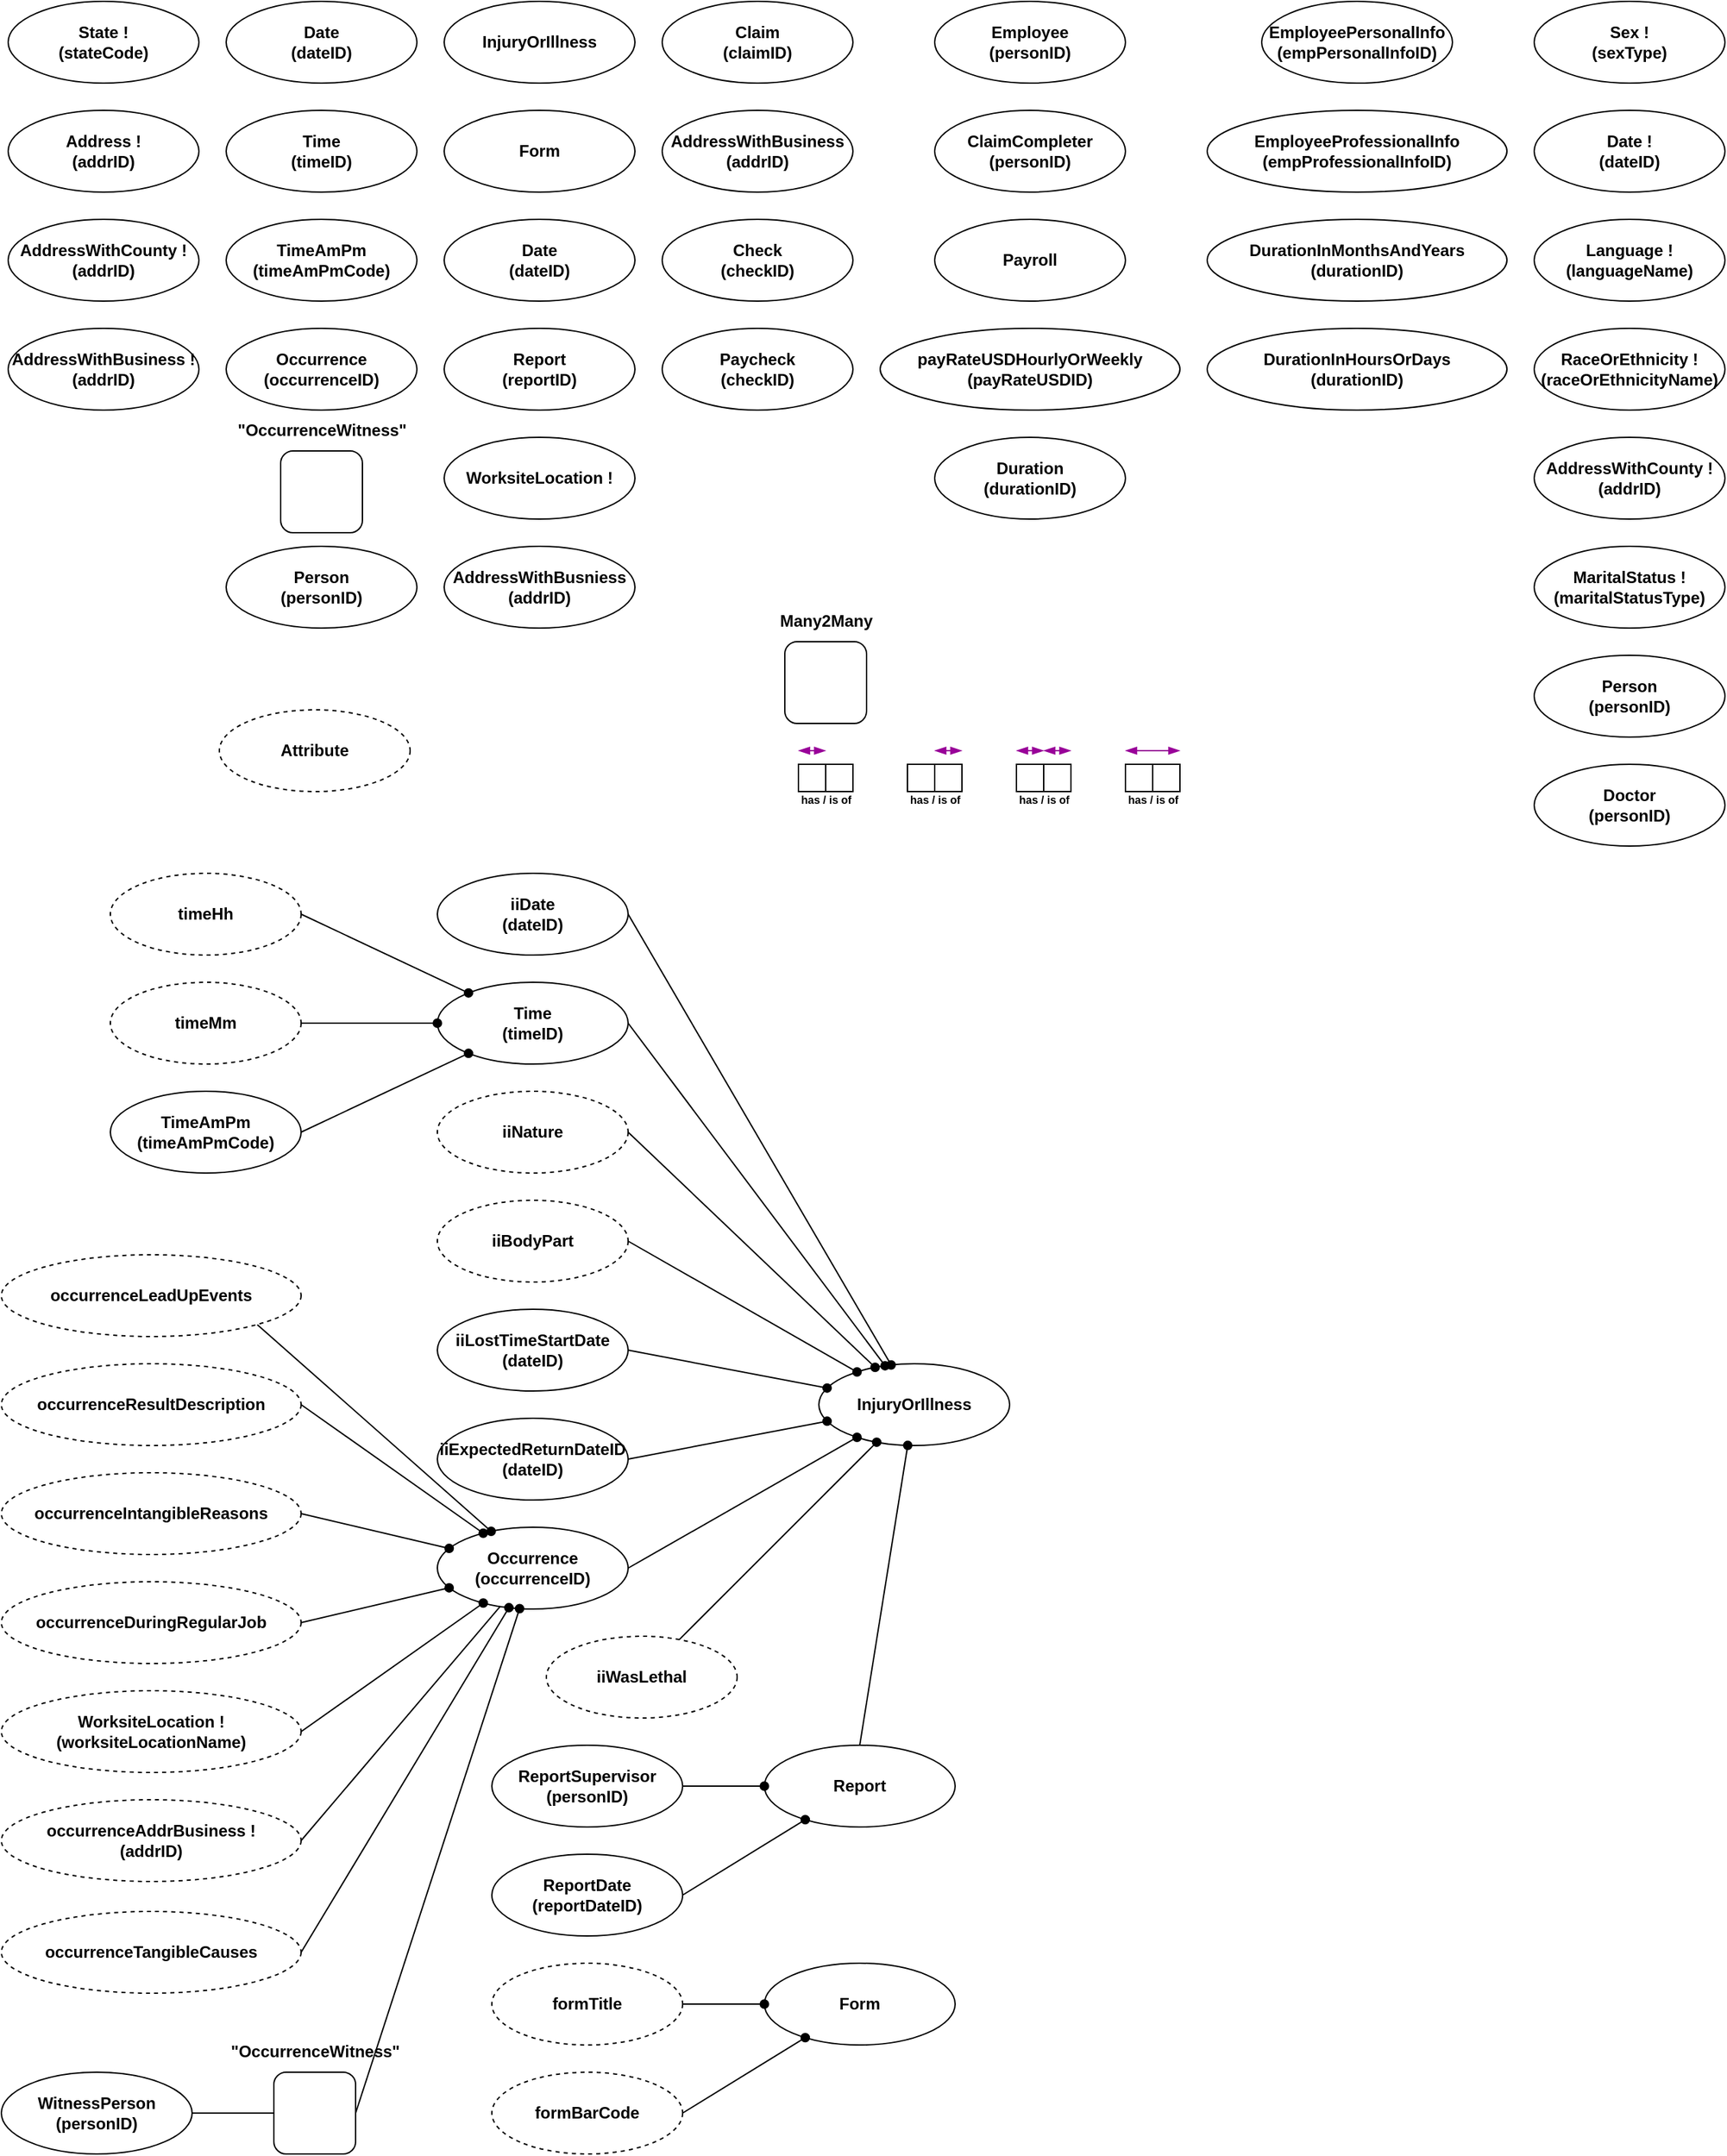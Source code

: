 <mxfile version="21.3.0" type="github">
  <diagram name="Page-1" id="UMNcfKIWc_uaRE4TbRjD">
    <mxGraphModel dx="1049" dy="2289" grid="1" gridSize="10" guides="1" tooltips="1" connect="1" arrows="1" fold="1" page="1" pageScale="1" pageWidth="850" pageHeight="1100" math="0" shadow="0">
      <root>
        <mxCell id="0" />
        <mxCell id="1" parent="0" />
        <mxCell id="EYCL_kgDiC81q_rOXNcm-2" value="&lt;div&gt;State !&lt;/div&gt;&lt;div&gt;(stateCode)&lt;br&gt;&lt;/div&gt;" style="ellipse;whiteSpace=wrap;html=1;fontStyle=1" vertex="1" parent="1">
          <mxGeometry x="15" y="-630" width="140" height="60" as="geometry" />
        </mxCell>
        <mxCell id="EYCL_kgDiC81q_rOXNcm-4" value="&lt;div&gt;Address !&lt;br&gt;&lt;/div&gt;&lt;div&gt;(addrID)&lt;br&gt;&lt;/div&gt;" style="ellipse;whiteSpace=wrap;html=1;fontStyle=1" vertex="1" parent="1">
          <mxGeometry x="15" y="-550" width="140" height="60" as="geometry" />
        </mxCell>
        <mxCell id="EYCL_kgDiC81q_rOXNcm-5" value="&lt;div&gt;AddressWithCounty !&lt;br&gt;&lt;/div&gt;&lt;div&gt;(addrID)&lt;br&gt;&lt;/div&gt;" style="ellipse;whiteSpace=wrap;html=1;fontStyle=1" vertex="1" parent="1">
          <mxGeometry x="15" y="-470" width="140" height="60" as="geometry" />
        </mxCell>
        <mxCell id="EYCL_kgDiC81q_rOXNcm-6" value="&lt;div&gt;AddressWithBusiness !&lt;br&gt;&lt;/div&gt;(addrID)" style="ellipse;whiteSpace=wrap;html=1;fontStyle=1" vertex="1" parent="1">
          <mxGeometry x="15" y="-390" width="140" height="60" as="geometry" />
        </mxCell>
        <mxCell id="EYCL_kgDiC81q_rOXNcm-7" value="Date&lt;br&gt;(dateID)" style="ellipse;whiteSpace=wrap;html=1;fontStyle=1" vertex="1" parent="1">
          <mxGeometry x="175" y="-630" width="140" height="60" as="geometry" />
        </mxCell>
        <mxCell id="EYCL_kgDiC81q_rOXNcm-8" value="&lt;div&gt;Time&lt;/div&gt;&lt;div&gt;(timeID)&lt;br&gt;&lt;/div&gt;" style="ellipse;whiteSpace=wrap;html=1;fontStyle=1" vertex="1" parent="1">
          <mxGeometry x="175" y="-550" width="140" height="60" as="geometry" />
        </mxCell>
        <mxCell id="EYCL_kgDiC81q_rOXNcm-9" value="&lt;div&gt;TimeAmPm&lt;/div&gt;&lt;div&gt;(timeAmPmCode)&lt;br&gt;&lt;/div&gt;" style="ellipse;whiteSpace=wrap;html=1;fontStyle=1" vertex="1" parent="1">
          <mxGeometry x="175" y="-470" width="140" height="60" as="geometry" />
        </mxCell>
        <mxCell id="EYCL_kgDiC81q_rOXNcm-10" value="&lt;div&gt;Occurrence&lt;/div&gt;&lt;div&gt;(occurrenceID)&lt;br&gt;&lt;/div&gt;" style="ellipse;whiteSpace=wrap;html=1;fontStyle=1" vertex="1" parent="1">
          <mxGeometry x="175" y="-390" width="140" height="60" as="geometry" />
        </mxCell>
        <mxCell id="EYCL_kgDiC81q_rOXNcm-11" value="&lt;div&gt;Person&lt;/div&gt;&lt;div&gt;(personID)&lt;br&gt;&lt;/div&gt;" style="ellipse;whiteSpace=wrap;html=1;fontStyle=1" vertex="1" parent="1">
          <mxGeometry x="175" y="-230" width="140" height="60" as="geometry" />
        </mxCell>
        <mxCell id="EYCL_kgDiC81q_rOXNcm-132" value="" style="rounded=1;whiteSpace=wrap;html=1;" vertex="1" parent="1">
          <mxGeometry x="585" y="-160" width="60" height="60" as="geometry" />
        </mxCell>
        <mxCell id="EYCL_kgDiC81q_rOXNcm-127" value="" style="shape=table;startSize=0;container=1;collapsible=0;childLayout=tableLayout;" vertex="1" parent="1">
          <mxGeometry x="835" y="-70" width="40" height="20" as="geometry" />
        </mxCell>
        <mxCell id="EYCL_kgDiC81q_rOXNcm-128" value="" style="shape=tableRow;horizontal=0;startSize=0;swimlaneHead=0;swimlaneBody=0;strokeColor=inherit;top=0;left=0;bottom=0;right=0;collapsible=0;dropTarget=0;fillColor=none;points=[[0,0.5],[1,0.5]];portConstraint=eastwest;" vertex="1" parent="EYCL_kgDiC81q_rOXNcm-127">
          <mxGeometry width="40" height="20" as="geometry" />
        </mxCell>
        <mxCell id="EYCL_kgDiC81q_rOXNcm-129" value="" style="shape=partialRectangle;html=1;whiteSpace=wrap;connectable=0;strokeColor=inherit;overflow=hidden;fillColor=none;top=0;left=0;bottom=0;right=0;pointerEvents=1;" vertex="1" parent="EYCL_kgDiC81q_rOXNcm-128">
          <mxGeometry width="20" height="20" as="geometry">
            <mxRectangle width="20" height="20" as="alternateBounds" />
          </mxGeometry>
        </mxCell>
        <mxCell id="EYCL_kgDiC81q_rOXNcm-130" value="" style="shape=partialRectangle;html=1;whiteSpace=wrap;connectable=0;strokeColor=inherit;overflow=hidden;fillColor=none;top=0;left=0;bottom=0;right=0;pointerEvents=1;" vertex="1" parent="EYCL_kgDiC81q_rOXNcm-128">
          <mxGeometry x="20" width="20" height="20" as="geometry">
            <mxRectangle width="20" height="20" as="alternateBounds" />
          </mxGeometry>
        </mxCell>
        <mxCell id="EYCL_kgDiC81q_rOXNcm-133" value="" style="shape=table;startSize=0;container=1;collapsible=0;childLayout=tableLayout;" vertex="1" parent="1">
          <mxGeometry x="595" y="-70" width="40" height="20" as="geometry" />
        </mxCell>
        <mxCell id="EYCL_kgDiC81q_rOXNcm-134" value="" style="shape=tableRow;horizontal=0;startSize=0;swimlaneHead=0;swimlaneBody=0;strokeColor=inherit;top=0;left=0;bottom=0;right=0;collapsible=0;dropTarget=0;fillColor=none;points=[[0,0.5],[1,0.5]];portConstraint=eastwest;" vertex="1" parent="EYCL_kgDiC81q_rOXNcm-133">
          <mxGeometry width="40" height="20" as="geometry" />
        </mxCell>
        <mxCell id="EYCL_kgDiC81q_rOXNcm-135" value="" style="shape=partialRectangle;html=1;whiteSpace=wrap;connectable=0;strokeColor=inherit;overflow=hidden;fillColor=none;top=0;left=0;bottom=0;right=0;pointerEvents=1;" vertex="1" parent="EYCL_kgDiC81q_rOXNcm-134">
          <mxGeometry width="20" height="20" as="geometry">
            <mxRectangle width="20" height="20" as="alternateBounds" />
          </mxGeometry>
        </mxCell>
        <mxCell id="EYCL_kgDiC81q_rOXNcm-136" value="" style="shape=partialRectangle;html=1;whiteSpace=wrap;connectable=0;strokeColor=inherit;overflow=hidden;fillColor=none;top=0;left=0;bottom=0;right=0;pointerEvents=1;" vertex="1" parent="EYCL_kgDiC81q_rOXNcm-134">
          <mxGeometry x="20" width="20" height="20" as="geometry">
            <mxRectangle width="20" height="20" as="alternateBounds" />
          </mxGeometry>
        </mxCell>
        <mxCell id="EYCL_kgDiC81q_rOXNcm-137" value="&lt;font style=&quot;font-size: 8px;&quot;&gt;has / is of&lt;/font&gt;" style="text;html=1;align=center;verticalAlign=middle;resizable=0;points=[];autosize=1;strokeColor=none;fillColor=none;fontStyle=1" vertex="1" parent="1">
          <mxGeometry x="825" y="-60" width="60" height="30" as="geometry" />
        </mxCell>
        <mxCell id="EYCL_kgDiC81q_rOXNcm-138" value="&lt;font style=&quot;font-size: 8px;&quot;&gt;has / is of&lt;/font&gt;" style="text;html=1;align=center;verticalAlign=middle;resizable=0;points=[];autosize=1;strokeColor=none;fillColor=none;fontStyle=1" vertex="1" parent="1">
          <mxGeometry x="585" y="-60" width="60" height="30" as="geometry" />
        </mxCell>
        <mxCell id="EYCL_kgDiC81q_rOXNcm-139" value="Many2Many" style="text;html=1;align=center;verticalAlign=middle;resizable=0;points=[];autosize=1;strokeColor=none;fillColor=none;fontStyle=1" vertex="1" parent="1">
          <mxGeometry x="570" y="-190" width="90" height="30" as="geometry" />
        </mxCell>
        <mxCell id="EYCL_kgDiC81q_rOXNcm-154" value="" style="endArrow=blockThin;startArrow=blockThin;html=1;rounded=0;jumpSize=6;strokeColor=#990099;startFill=1;endFill=1;" edge="1" parent="1">
          <mxGeometry width="50" height="50" relative="1" as="geometry">
            <mxPoint x="835" y="-80" as="sourcePoint" />
            <mxPoint x="875" y="-80" as="targetPoint" />
          </mxGeometry>
        </mxCell>
        <mxCell id="EYCL_kgDiC81q_rOXNcm-155" value="" style="endArrow=blockThin;startArrow=blockThin;html=1;rounded=0;jumpSize=6;strokeColor=#990099;startFill=1;endFill=1;" edge="1" parent="1">
          <mxGeometry width="50" height="50" relative="1" as="geometry">
            <mxPoint x="595" y="-80" as="sourcePoint" />
            <mxPoint x="615" y="-80" as="targetPoint" />
          </mxGeometry>
        </mxCell>
        <mxCell id="EYCL_kgDiC81q_rOXNcm-156" value="" style="shape=table;startSize=0;container=1;collapsible=0;childLayout=tableLayout;" vertex="1" parent="1">
          <mxGeometry x="675" y="-70" width="40" height="20" as="geometry" />
        </mxCell>
        <mxCell id="EYCL_kgDiC81q_rOXNcm-157" value="" style="shape=tableRow;horizontal=0;startSize=0;swimlaneHead=0;swimlaneBody=0;strokeColor=inherit;top=0;left=0;bottom=0;right=0;collapsible=0;dropTarget=0;fillColor=none;points=[[0,0.5],[1,0.5]];portConstraint=eastwest;" vertex="1" parent="EYCL_kgDiC81q_rOXNcm-156">
          <mxGeometry width="40" height="20" as="geometry" />
        </mxCell>
        <mxCell id="EYCL_kgDiC81q_rOXNcm-158" value="" style="shape=partialRectangle;html=1;whiteSpace=wrap;connectable=0;strokeColor=inherit;overflow=hidden;fillColor=none;top=0;left=0;bottom=0;right=0;pointerEvents=1;" vertex="1" parent="EYCL_kgDiC81q_rOXNcm-157">
          <mxGeometry width="20" height="20" as="geometry">
            <mxRectangle width="20" height="20" as="alternateBounds" />
          </mxGeometry>
        </mxCell>
        <mxCell id="EYCL_kgDiC81q_rOXNcm-159" value="" style="shape=partialRectangle;html=1;whiteSpace=wrap;connectable=0;strokeColor=inherit;overflow=hidden;fillColor=none;top=0;left=0;bottom=0;right=0;pointerEvents=1;" vertex="1" parent="EYCL_kgDiC81q_rOXNcm-157">
          <mxGeometry x="20" width="20" height="20" as="geometry">
            <mxRectangle width="20" height="20" as="alternateBounds" />
          </mxGeometry>
        </mxCell>
        <mxCell id="EYCL_kgDiC81q_rOXNcm-160" value="&lt;font style=&quot;font-size: 8px;&quot;&gt;has / is of&lt;/font&gt;" style="text;html=1;align=center;verticalAlign=middle;resizable=0;points=[];autosize=1;strokeColor=none;fillColor=none;fontStyle=1" vertex="1" parent="1">
          <mxGeometry x="665" y="-60" width="60" height="30" as="geometry" />
        </mxCell>
        <mxCell id="EYCL_kgDiC81q_rOXNcm-161" value="" style="endArrow=blockThin;startArrow=blockThin;html=1;rounded=0;jumpSize=6;strokeColor=#990099;startFill=1;endFill=1;" edge="1" parent="1">
          <mxGeometry width="50" height="50" relative="1" as="geometry">
            <mxPoint x="695" y="-80" as="sourcePoint" />
            <mxPoint x="715" y="-80" as="targetPoint" />
          </mxGeometry>
        </mxCell>
        <mxCell id="EYCL_kgDiC81q_rOXNcm-162" value="" style="shape=table;startSize=0;container=1;collapsible=0;childLayout=tableLayout;" vertex="1" parent="1">
          <mxGeometry x="755" y="-70" width="40" height="20" as="geometry" />
        </mxCell>
        <mxCell id="EYCL_kgDiC81q_rOXNcm-163" value="" style="shape=tableRow;horizontal=0;startSize=0;swimlaneHead=0;swimlaneBody=0;strokeColor=inherit;top=0;left=0;bottom=0;right=0;collapsible=0;dropTarget=0;fillColor=none;points=[[0,0.5],[1,0.5]];portConstraint=eastwest;" vertex="1" parent="EYCL_kgDiC81q_rOXNcm-162">
          <mxGeometry width="40" height="20" as="geometry" />
        </mxCell>
        <mxCell id="EYCL_kgDiC81q_rOXNcm-164" value="" style="shape=partialRectangle;html=1;whiteSpace=wrap;connectable=0;strokeColor=inherit;overflow=hidden;fillColor=none;top=0;left=0;bottom=0;right=0;pointerEvents=1;" vertex="1" parent="EYCL_kgDiC81q_rOXNcm-163">
          <mxGeometry width="20" height="20" as="geometry">
            <mxRectangle width="20" height="20" as="alternateBounds" />
          </mxGeometry>
        </mxCell>
        <mxCell id="EYCL_kgDiC81q_rOXNcm-165" value="" style="shape=partialRectangle;html=1;whiteSpace=wrap;connectable=0;strokeColor=inherit;overflow=hidden;fillColor=none;top=0;left=0;bottom=0;right=0;pointerEvents=1;" vertex="1" parent="EYCL_kgDiC81q_rOXNcm-163">
          <mxGeometry x="20" width="20" height="20" as="geometry">
            <mxRectangle width="20" height="20" as="alternateBounds" />
          </mxGeometry>
        </mxCell>
        <mxCell id="EYCL_kgDiC81q_rOXNcm-166" value="&lt;font style=&quot;font-size: 8px;&quot;&gt;has / is of&lt;/font&gt;" style="text;html=1;align=center;verticalAlign=middle;resizable=0;points=[];autosize=1;strokeColor=none;fillColor=none;fontStyle=1" vertex="1" parent="1">
          <mxGeometry x="745" y="-60" width="60" height="30" as="geometry" />
        </mxCell>
        <mxCell id="EYCL_kgDiC81q_rOXNcm-167" value="" style="endArrow=blockThin;startArrow=blockThin;html=1;rounded=0;jumpSize=6;strokeColor=#990099;startFill=1;endFill=1;" edge="1" parent="1">
          <mxGeometry width="50" height="50" relative="1" as="geometry">
            <mxPoint x="775" y="-80" as="sourcePoint" />
            <mxPoint x="795" y="-80" as="targetPoint" />
          </mxGeometry>
        </mxCell>
        <mxCell id="EYCL_kgDiC81q_rOXNcm-168" value="" style="endArrow=blockThin;startArrow=blockThin;html=1;rounded=0;jumpSize=6;strokeColor=#990099;startFill=1;endFill=1;" edge="1" parent="1">
          <mxGeometry width="50" height="50" relative="1" as="geometry">
            <mxPoint x="755" y="-80" as="sourcePoint" />
            <mxPoint x="775" y="-80" as="targetPoint" />
          </mxGeometry>
        </mxCell>
        <mxCell id="EYCL_kgDiC81q_rOXNcm-169" value="" style="rounded=1;whiteSpace=wrap;html=1;" vertex="1" parent="1">
          <mxGeometry x="215" y="-300" width="60" height="60" as="geometry" />
        </mxCell>
        <mxCell id="EYCL_kgDiC81q_rOXNcm-170" value="&quot;OccurrenceWitness&quot;" style="text;html=1;align=center;verticalAlign=middle;resizable=0;points=[];autosize=1;strokeColor=none;fillColor=none;fontStyle=1" vertex="1" parent="1">
          <mxGeometry x="170" y="-330" width="150" height="30" as="geometry" />
        </mxCell>
        <mxCell id="EYCL_kgDiC81q_rOXNcm-171" value="&lt;div&gt;InjuryOrIllness&lt;/div&gt;" style="ellipse;whiteSpace=wrap;html=1;fontStyle=1" vertex="1" parent="1">
          <mxGeometry x="335" y="-630" width="140" height="60" as="geometry" />
        </mxCell>
        <mxCell id="EYCL_kgDiC81q_rOXNcm-172" value="&lt;div&gt;Form&lt;/div&gt;" style="ellipse;whiteSpace=wrap;html=1;fontStyle=1" vertex="1" parent="1">
          <mxGeometry x="335" y="-550" width="140" height="60" as="geometry" />
        </mxCell>
        <mxCell id="EYCL_kgDiC81q_rOXNcm-173" value="&lt;div&gt;Date&lt;/div&gt;&lt;div&gt;(dateID)&lt;br&gt;&lt;/div&gt;" style="ellipse;whiteSpace=wrap;html=1;fontStyle=1" vertex="1" parent="1">
          <mxGeometry x="335" y="-470" width="140" height="60" as="geometry" />
        </mxCell>
        <mxCell id="EYCL_kgDiC81q_rOXNcm-174" value="&lt;div&gt;Report&lt;/div&gt;&lt;div&gt;(reportID)&lt;br&gt;&lt;/div&gt;" style="ellipse;whiteSpace=wrap;html=1;fontStyle=1" vertex="1" parent="1">
          <mxGeometry x="335" y="-390" width="140" height="60" as="geometry" />
        </mxCell>
        <mxCell id="EYCL_kgDiC81q_rOXNcm-175" value="&lt;div&gt;WorksiteLocation !&lt;/div&gt;" style="ellipse;whiteSpace=wrap;html=1;fontStyle=1" vertex="1" parent="1">
          <mxGeometry x="335" y="-310" width="140" height="60" as="geometry" />
        </mxCell>
        <mxCell id="EYCL_kgDiC81q_rOXNcm-176" value="&lt;div&gt;AddressWithBusniess&lt;/div&gt;&lt;div&gt;(addrID)&lt;br&gt;&lt;/div&gt;" style="ellipse;whiteSpace=wrap;html=1;fontStyle=1" vertex="1" parent="1">
          <mxGeometry x="335" y="-230" width="140" height="60" as="geometry" />
        </mxCell>
        <mxCell id="EYCL_kgDiC81q_rOXNcm-177" value="&lt;div&gt;Claim&lt;/div&gt;&lt;div&gt;(claimID)&lt;br&gt;&lt;/div&gt;" style="ellipse;whiteSpace=wrap;html=1;fontStyle=1" vertex="1" parent="1">
          <mxGeometry x="495" y="-630" width="140" height="60" as="geometry" />
        </mxCell>
        <mxCell id="EYCL_kgDiC81q_rOXNcm-178" value="&lt;div&gt;AddressWithBusiness&lt;/div&gt;&lt;div&gt;(addrID)&lt;br&gt;&lt;/div&gt;" style="ellipse;whiteSpace=wrap;html=1;fontStyle=1" vertex="1" parent="1">
          <mxGeometry x="495" y="-550" width="140" height="60" as="geometry" />
        </mxCell>
        <mxCell id="EYCL_kgDiC81q_rOXNcm-179" value="&lt;div&gt;Check&lt;/div&gt;&lt;div&gt;(checkID)&lt;br&gt;&lt;/div&gt;" style="ellipse;whiteSpace=wrap;html=1;fontStyle=1" vertex="1" parent="1">
          <mxGeometry x="495" y="-470" width="140" height="60" as="geometry" />
        </mxCell>
        <mxCell id="EYCL_kgDiC81q_rOXNcm-180" value="&lt;div&gt;Paycheck&lt;/div&gt;&lt;div&gt;(checkID)&lt;br&gt;&lt;/div&gt;" style="ellipse;whiteSpace=wrap;html=1;fontStyle=1" vertex="1" parent="1">
          <mxGeometry x="495" y="-390" width="140" height="60" as="geometry" />
        </mxCell>
        <mxCell id="EYCL_kgDiC81q_rOXNcm-181" value="&lt;div&gt;Employee&lt;/div&gt;&lt;div&gt;(personID)&lt;br&gt;&lt;/div&gt;" style="ellipse;whiteSpace=wrap;html=1;fontStyle=1" vertex="1" parent="1">
          <mxGeometry x="695" y="-630" width="140" height="60" as="geometry" />
        </mxCell>
        <mxCell id="EYCL_kgDiC81q_rOXNcm-182" value="&lt;div&gt;ClaimCompleter&lt;/div&gt;&lt;div&gt;(personID)&lt;br&gt;&lt;/div&gt;" style="ellipse;whiteSpace=wrap;html=1;fontStyle=1" vertex="1" parent="1">
          <mxGeometry x="695" y="-550" width="140" height="60" as="geometry" />
        </mxCell>
        <mxCell id="EYCL_kgDiC81q_rOXNcm-183" value="&lt;div&gt;Payroll&lt;/div&gt;" style="ellipse;whiteSpace=wrap;html=1;fontStyle=1" vertex="1" parent="1">
          <mxGeometry x="695" y="-470" width="140" height="60" as="geometry" />
        </mxCell>
        <mxCell id="EYCL_kgDiC81q_rOXNcm-185" value="&lt;div&gt;payRateUSDHourlyOrWeekly&lt;/div&gt;&lt;div&gt;(payRateUSDID)&lt;br&gt;&lt;/div&gt;" style="ellipse;whiteSpace=wrap;html=1;fontStyle=1" vertex="1" parent="1">
          <mxGeometry x="655" y="-390" width="220" height="60" as="geometry" />
        </mxCell>
        <mxCell id="EYCL_kgDiC81q_rOXNcm-186" value="&lt;div&gt;Duration&lt;/div&gt;&lt;div&gt;(durationID)&lt;br&gt;&lt;/div&gt;" style="ellipse;whiteSpace=wrap;html=1;fontStyle=1" vertex="1" parent="1">
          <mxGeometry x="695" y="-310" width="140" height="60" as="geometry" />
        </mxCell>
        <mxCell id="EYCL_kgDiC81q_rOXNcm-187" value="&lt;div&gt;EmployeePersonalInfo&lt;/div&gt;&lt;div&gt;(empPersonalInfoID)&lt;br&gt;&lt;/div&gt;" style="ellipse;whiteSpace=wrap;html=1;fontStyle=1" vertex="1" parent="1">
          <mxGeometry x="935" y="-630" width="140" height="60" as="geometry" />
        </mxCell>
        <mxCell id="EYCL_kgDiC81q_rOXNcm-188" value="&lt;div&gt;EmployeeProfessionalInfo&lt;/div&gt;(empProfessionalInfoID)" style="ellipse;whiteSpace=wrap;html=1;fontStyle=1" vertex="1" parent="1">
          <mxGeometry x="895" y="-550" width="220" height="60" as="geometry" />
        </mxCell>
        <mxCell id="EYCL_kgDiC81q_rOXNcm-189" value="&lt;div&gt;DurationInMonthsAndYears&lt;/div&gt;&lt;div&gt;(durationID)&lt;br&gt;&lt;/div&gt;" style="ellipse;whiteSpace=wrap;html=1;fontStyle=1" vertex="1" parent="1">
          <mxGeometry x="895" y="-470" width="220" height="60" as="geometry" />
        </mxCell>
        <mxCell id="EYCL_kgDiC81q_rOXNcm-190" value="&lt;div&gt;DurationInHoursOrDays&lt;/div&gt;&lt;div&gt;(durationID)&lt;br&gt;&lt;/div&gt;" style="ellipse;whiteSpace=wrap;html=1;fontStyle=1" vertex="1" parent="1">
          <mxGeometry x="895" y="-390" width="220" height="60" as="geometry" />
        </mxCell>
        <mxCell id="EYCL_kgDiC81q_rOXNcm-191" value="&lt;div&gt;Sex !&lt;br&gt;&lt;/div&gt;&lt;div&gt;(sexType)&lt;br&gt;&lt;/div&gt;" style="ellipse;whiteSpace=wrap;html=1;fontStyle=1" vertex="1" parent="1">
          <mxGeometry x="1135" y="-630" width="140" height="60" as="geometry" />
        </mxCell>
        <mxCell id="EYCL_kgDiC81q_rOXNcm-192" value="&lt;div&gt;Date !&lt;/div&gt;&lt;div&gt;(dateID)&lt;br&gt;&lt;/div&gt;" style="ellipse;whiteSpace=wrap;html=1;fontStyle=1" vertex="1" parent="1">
          <mxGeometry x="1135" y="-550" width="140" height="60" as="geometry" />
        </mxCell>
        <mxCell id="EYCL_kgDiC81q_rOXNcm-193" value="&lt;div&gt;Language !&lt;/div&gt;&lt;div&gt;(languageName)&lt;br&gt;&lt;/div&gt;" style="ellipse;whiteSpace=wrap;html=1;fontStyle=1" vertex="1" parent="1">
          <mxGeometry x="1135" y="-470" width="140" height="60" as="geometry" />
        </mxCell>
        <mxCell id="EYCL_kgDiC81q_rOXNcm-194" value="&lt;div&gt;RaceOrEthnicity !&lt;/div&gt;&lt;div&gt;(raceOrEthnicityName)&lt;br&gt;&lt;/div&gt;" style="ellipse;whiteSpace=wrap;html=1;fontStyle=1" vertex="1" parent="1">
          <mxGeometry x="1135" y="-390" width="140" height="60" as="geometry" />
        </mxCell>
        <mxCell id="EYCL_kgDiC81q_rOXNcm-195" value="&lt;div&gt;AddressWithCounty !&lt;/div&gt;&lt;div&gt;(addrID)&lt;br&gt;&lt;/div&gt;" style="ellipse;whiteSpace=wrap;html=1;fontStyle=1" vertex="1" parent="1">
          <mxGeometry x="1135" y="-310" width="140" height="60" as="geometry" />
        </mxCell>
        <mxCell id="EYCL_kgDiC81q_rOXNcm-196" value="&lt;div&gt;MaritalStatus !&lt;/div&gt;&lt;div&gt;(maritalStatusType)&lt;br&gt;&lt;/div&gt;" style="ellipse;whiteSpace=wrap;html=1;fontStyle=1" vertex="1" parent="1">
          <mxGeometry x="1135" y="-230" width="140" height="60" as="geometry" />
        </mxCell>
        <mxCell id="EYCL_kgDiC81q_rOXNcm-197" value="&lt;div&gt;Person&lt;br&gt;&lt;/div&gt;&lt;div&gt;(personID)&lt;br&gt;&lt;/div&gt;" style="ellipse;whiteSpace=wrap;html=1;fontStyle=1" vertex="1" parent="1">
          <mxGeometry x="1135" y="-150" width="140" height="60" as="geometry" />
        </mxCell>
        <mxCell id="EYCL_kgDiC81q_rOXNcm-198" value="&lt;div&gt;Doctor&lt;br&gt;&lt;/div&gt;&lt;div&gt;(personID)&lt;br&gt;&lt;/div&gt;" style="ellipse;whiteSpace=wrap;html=1;fontStyle=1" vertex="1" parent="1">
          <mxGeometry x="1135" y="-70" width="140" height="60" as="geometry" />
        </mxCell>
        <mxCell id="EYCL_kgDiC81q_rOXNcm-199" value="Attribute" style="ellipse;whiteSpace=wrap;html=1;align=center;dashed=1;fontStyle=1" vertex="1" parent="1">
          <mxGeometry x="170" y="-110" width="140" height="60" as="geometry" />
        </mxCell>
        <mxCell id="EYCL_kgDiC81q_rOXNcm-202" value="&lt;div&gt;InjuryOrIllness&lt;/div&gt;" style="ellipse;whiteSpace=wrap;html=1;fontStyle=1" vertex="1" parent="1">
          <mxGeometry x="610" y="370" width="140" height="60" as="geometry" />
        </mxCell>
        <mxCell id="EYCL_kgDiC81q_rOXNcm-257" style="edgeStyle=none;rounded=0;orthogonalLoop=1;jettySize=auto;html=1;exitX=1;exitY=0.5;exitDx=0;exitDy=0;endArrow=oval;endFill=1;" edge="1" parent="1" source="EYCL_kgDiC81q_rOXNcm-208" target="EYCL_kgDiC81q_rOXNcm-202">
          <mxGeometry relative="1" as="geometry" />
        </mxCell>
        <mxCell id="EYCL_kgDiC81q_rOXNcm-208" value="iiDate&lt;br&gt;(dateID)" style="ellipse;whiteSpace=wrap;html=1;fontStyle=1" vertex="1" parent="1">
          <mxGeometry x="330" y="10" width="140" height="60" as="geometry" />
        </mxCell>
        <mxCell id="EYCL_kgDiC81q_rOXNcm-258" style="edgeStyle=none;rounded=0;orthogonalLoop=1;jettySize=auto;html=1;exitX=1;exitY=0.5;exitDx=0;exitDy=0;endArrow=oval;endFill=1;" edge="1" parent="1" source="EYCL_kgDiC81q_rOXNcm-209" target="EYCL_kgDiC81q_rOXNcm-202">
          <mxGeometry relative="1" as="geometry" />
        </mxCell>
        <mxCell id="EYCL_kgDiC81q_rOXNcm-209" value="Time&lt;div&gt;(timeID)&lt;br&gt;&lt;/div&gt;" style="ellipse;whiteSpace=wrap;html=1;fontStyle=1" vertex="1" parent="1">
          <mxGeometry x="330" y="90" width="140" height="60" as="geometry" />
        </mxCell>
        <mxCell id="EYCL_kgDiC81q_rOXNcm-247" style="edgeStyle=none;rounded=0;orthogonalLoop=1;jettySize=auto;html=1;exitX=1;exitY=0.5;exitDx=0;exitDy=0;endArrow=oval;endFill=1;strokeColor=default;" edge="1" parent="1" source="EYCL_kgDiC81q_rOXNcm-210" target="EYCL_kgDiC81q_rOXNcm-209">
          <mxGeometry relative="1" as="geometry" />
        </mxCell>
        <mxCell id="EYCL_kgDiC81q_rOXNcm-210" value="&lt;div&gt;TimeAmPm&lt;/div&gt;&lt;div&gt;(timeAmPmCode)&lt;br&gt;&lt;/div&gt;" style="ellipse;whiteSpace=wrap;html=1;fontStyle=1" vertex="1" parent="1">
          <mxGeometry x="90" y="170" width="140" height="60" as="geometry" />
        </mxCell>
        <mxCell id="EYCL_kgDiC81q_rOXNcm-260" style="edgeStyle=none;rounded=0;orthogonalLoop=1;jettySize=auto;html=1;exitX=1;exitY=0.5;exitDx=0;exitDy=0;endArrow=oval;endFill=1;" edge="1" parent="1" source="EYCL_kgDiC81q_rOXNcm-211" target="EYCL_kgDiC81q_rOXNcm-202">
          <mxGeometry relative="1" as="geometry" />
        </mxCell>
        <mxCell id="EYCL_kgDiC81q_rOXNcm-211" value="&lt;div&gt;Occurrence&lt;/div&gt;&lt;div&gt;(occurrenceID)&lt;br&gt;&lt;/div&gt;" style="ellipse;whiteSpace=wrap;html=1;fontStyle=1" vertex="1" parent="1">
          <mxGeometry x="330" y="490" width="140" height="60" as="geometry" />
        </mxCell>
        <mxCell id="EYCL_kgDiC81q_rOXNcm-256" style="edgeStyle=none;rounded=0;orthogonalLoop=1;jettySize=auto;html=1;endArrow=none;endFill=0;strokeColor=default;entryX=0;entryY=0.5;entryDx=0;entryDy=0;" edge="1" parent="1" source="EYCL_kgDiC81q_rOXNcm-212" target="EYCL_kgDiC81q_rOXNcm-213">
          <mxGeometry relative="1" as="geometry">
            <mxPoint x="250" y="870" as="sourcePoint" />
          </mxGeometry>
        </mxCell>
        <mxCell id="EYCL_kgDiC81q_rOXNcm-212" value="&lt;div&gt;WitnessPerson&lt;/div&gt;&lt;div&gt;(personID)&lt;br&gt;&lt;/div&gt;" style="ellipse;whiteSpace=wrap;html=1;fontStyle=1" vertex="1" parent="1">
          <mxGeometry x="10" y="890" width="140" height="60" as="geometry" />
        </mxCell>
        <mxCell id="EYCL_kgDiC81q_rOXNcm-213" value="" style="rounded=1;whiteSpace=wrap;html=1;" vertex="1" parent="1">
          <mxGeometry x="210" y="890" width="60" height="60" as="geometry" />
        </mxCell>
        <mxCell id="EYCL_kgDiC81q_rOXNcm-255" style="edgeStyle=none;rounded=0;orthogonalLoop=1;jettySize=auto;html=1;endArrow=oval;endFill=1;strokeColor=default;exitX=1;exitY=0.5;exitDx=0;exitDy=0;" edge="1" parent="1" source="EYCL_kgDiC81q_rOXNcm-213" target="EYCL_kgDiC81q_rOXNcm-211">
          <mxGeometry relative="1" as="geometry" />
        </mxCell>
        <mxCell id="EYCL_kgDiC81q_rOXNcm-214" value="&quot;OccurrenceWitness&quot;" style="text;html=1;align=center;verticalAlign=middle;resizable=0;points=[];autosize=1;strokeColor=none;fillColor=none;fontStyle=1" vertex="1" parent="1">
          <mxGeometry x="165" y="860" width="150" height="30" as="geometry" />
        </mxCell>
        <mxCell id="EYCL_kgDiC81q_rOXNcm-245" style="edgeStyle=none;rounded=0;orthogonalLoop=1;jettySize=auto;html=1;exitX=1;exitY=0.5;exitDx=0;exitDy=0;endArrow=oval;endFill=1;strokeColor=default;" edge="1" parent="1" source="EYCL_kgDiC81q_rOXNcm-218" target="EYCL_kgDiC81q_rOXNcm-209">
          <mxGeometry relative="1" as="geometry" />
        </mxCell>
        <mxCell id="EYCL_kgDiC81q_rOXNcm-218" value="&lt;div&gt;timeHh&lt;/div&gt;" style="ellipse;whiteSpace=wrap;html=1;align=center;dashed=1;fontStyle=1" vertex="1" parent="1">
          <mxGeometry x="90" y="10" width="140" height="60" as="geometry" />
        </mxCell>
        <mxCell id="EYCL_kgDiC81q_rOXNcm-246" style="edgeStyle=none;rounded=0;orthogonalLoop=1;jettySize=auto;html=1;exitX=1;exitY=0.5;exitDx=0;exitDy=0;endArrow=oval;endFill=1;strokeColor=default;" edge="1" parent="1" source="EYCL_kgDiC81q_rOXNcm-219" target="EYCL_kgDiC81q_rOXNcm-209">
          <mxGeometry relative="1" as="geometry" />
        </mxCell>
        <mxCell id="EYCL_kgDiC81q_rOXNcm-219" value="timeMm" style="ellipse;whiteSpace=wrap;html=1;align=center;dashed=1;fontStyle=1" vertex="1" parent="1">
          <mxGeometry x="90" y="90" width="140" height="60" as="geometry" />
        </mxCell>
        <mxCell id="EYCL_kgDiC81q_rOXNcm-273" value="" style="edgeStyle=none;rounded=0;orthogonalLoop=1;jettySize=auto;html=1;exitX=1;exitY=1;exitDx=0;exitDy=0;endArrow=oval;endFill=1;" edge="1" parent="1" source="EYCL_kgDiC81q_rOXNcm-227" target="EYCL_kgDiC81q_rOXNcm-211">
          <mxGeometry relative="1" as="geometry" />
        </mxCell>
        <mxCell id="EYCL_kgDiC81q_rOXNcm-227" value="occurrenceLeadUpEvents" style="ellipse;whiteSpace=wrap;html=1;align=center;dashed=1;fontStyle=1" vertex="1" parent="1">
          <mxGeometry x="10" y="290" width="220" height="60" as="geometry" />
        </mxCell>
        <mxCell id="EYCL_kgDiC81q_rOXNcm-249" style="edgeStyle=none;rounded=0;orthogonalLoop=1;jettySize=auto;html=1;exitX=1;exitY=0.5;exitDx=0;exitDy=0;endArrow=oval;endFill=1;strokeColor=default;" edge="1" parent="1" source="EYCL_kgDiC81q_rOXNcm-228" target="EYCL_kgDiC81q_rOXNcm-211">
          <mxGeometry relative="1" as="geometry" />
        </mxCell>
        <mxCell id="EYCL_kgDiC81q_rOXNcm-228" value="occurrenceResultDescription" style="ellipse;whiteSpace=wrap;html=1;align=center;dashed=1;fontStyle=1" vertex="1" parent="1">
          <mxGeometry x="10" y="370" width="220" height="60" as="geometry" />
        </mxCell>
        <mxCell id="EYCL_kgDiC81q_rOXNcm-250" style="edgeStyle=none;rounded=0;orthogonalLoop=1;jettySize=auto;html=1;exitX=1;exitY=0.5;exitDx=0;exitDy=0;endArrow=oval;endFill=1;strokeColor=default;" edge="1" parent="1" source="EYCL_kgDiC81q_rOXNcm-230" target="EYCL_kgDiC81q_rOXNcm-211">
          <mxGeometry relative="1" as="geometry" />
        </mxCell>
        <mxCell id="EYCL_kgDiC81q_rOXNcm-230" value="occurrenceIntangibleReasons" style="ellipse;whiteSpace=wrap;html=1;align=center;dashed=1;fontStyle=1" vertex="1" parent="1">
          <mxGeometry x="10" y="450" width="220" height="60" as="geometry" />
        </mxCell>
        <mxCell id="EYCL_kgDiC81q_rOXNcm-251" style="edgeStyle=none;rounded=0;orthogonalLoop=1;jettySize=auto;html=1;exitX=1;exitY=0.5;exitDx=0;exitDy=0;endArrow=oval;endFill=1;strokeColor=default;" edge="1" parent="1" source="EYCL_kgDiC81q_rOXNcm-231" target="EYCL_kgDiC81q_rOXNcm-211">
          <mxGeometry relative="1" as="geometry" />
        </mxCell>
        <mxCell id="EYCL_kgDiC81q_rOXNcm-231" value="occurrenceDuringRegularJob" style="ellipse;whiteSpace=wrap;html=1;align=center;dashed=1;fontStyle=1" vertex="1" parent="1">
          <mxGeometry x="10" y="530" width="220" height="60" as="geometry" />
        </mxCell>
        <mxCell id="EYCL_kgDiC81q_rOXNcm-252" style="edgeStyle=none;rounded=0;orthogonalLoop=1;jettySize=auto;html=1;exitX=1;exitY=0.5;exitDx=0;exitDy=0;endArrow=oval;endFill=1;strokeColor=default;" edge="1" parent="1" source="EYCL_kgDiC81q_rOXNcm-232" target="EYCL_kgDiC81q_rOXNcm-211">
          <mxGeometry relative="1" as="geometry" />
        </mxCell>
        <mxCell id="EYCL_kgDiC81q_rOXNcm-232" value="&lt;div&gt;WorksiteLocation !&lt;br&gt;&lt;/div&gt;&lt;div&gt;(worksiteLocationName)&lt;br&gt;&lt;/div&gt;" style="ellipse;whiteSpace=wrap;html=1;align=center;dashed=1;fontStyle=1" vertex="1" parent="1">
          <mxGeometry x="10" y="610" width="220" height="60" as="geometry" />
        </mxCell>
        <mxCell id="EYCL_kgDiC81q_rOXNcm-253" style="edgeStyle=none;rounded=0;orthogonalLoop=1;jettySize=auto;html=1;exitX=1;exitY=0.5;exitDx=0;exitDy=0;endArrow=none;endFill=0;strokeColor=default;" edge="1" parent="1" source="EYCL_kgDiC81q_rOXNcm-233" target="EYCL_kgDiC81q_rOXNcm-211">
          <mxGeometry relative="1" as="geometry" />
        </mxCell>
        <mxCell id="EYCL_kgDiC81q_rOXNcm-233" value="&lt;div&gt;occurrenceAddrBusiness !&lt;br&gt;&lt;/div&gt;&lt;div&gt;(addrID)&lt;br&gt;&lt;/div&gt;" style="ellipse;whiteSpace=wrap;html=1;align=center;dashed=1;fontStyle=1" vertex="1" parent="1">
          <mxGeometry x="10" y="690" width="220" height="60" as="geometry" />
        </mxCell>
        <mxCell id="EYCL_kgDiC81q_rOXNcm-272" style="edgeStyle=none;rounded=0;orthogonalLoop=1;jettySize=auto;html=1;exitX=1;exitY=0.5;exitDx=0;exitDy=0;endArrow=oval;endFill=1;" edge="1" parent="1" source="EYCL_kgDiC81q_rOXNcm-261" target="EYCL_kgDiC81q_rOXNcm-202">
          <mxGeometry relative="1" as="geometry" />
        </mxCell>
        <mxCell id="EYCL_kgDiC81q_rOXNcm-261" value="iiNature" style="ellipse;whiteSpace=wrap;html=1;fontStyle=1;dashed=1;" vertex="1" parent="1">
          <mxGeometry x="330" y="170" width="140" height="60" as="geometry" />
        </mxCell>
        <mxCell id="EYCL_kgDiC81q_rOXNcm-271" style="edgeStyle=none;rounded=0;orthogonalLoop=1;jettySize=auto;html=1;exitX=1;exitY=0.5;exitDx=0;exitDy=0;endArrow=oval;endFill=1;" edge="1" parent="1" source="EYCL_kgDiC81q_rOXNcm-262" target="EYCL_kgDiC81q_rOXNcm-202">
          <mxGeometry relative="1" as="geometry" />
        </mxCell>
        <mxCell id="EYCL_kgDiC81q_rOXNcm-262" value="iiBodyPart" style="ellipse;whiteSpace=wrap;html=1;fontStyle=1;dashed=1;" vertex="1" parent="1">
          <mxGeometry x="330" y="250" width="140" height="60" as="geometry" />
        </mxCell>
        <mxCell id="EYCL_kgDiC81q_rOXNcm-270" style="edgeStyle=none;rounded=0;orthogonalLoop=1;jettySize=auto;html=1;exitX=1;exitY=0.5;exitDx=0;exitDy=0;endArrow=oval;endFill=1;" edge="1" parent="1" source="EYCL_kgDiC81q_rOXNcm-263" target="EYCL_kgDiC81q_rOXNcm-202">
          <mxGeometry relative="1" as="geometry" />
        </mxCell>
        <mxCell id="EYCL_kgDiC81q_rOXNcm-263" value="iiLostTimeStartDate&lt;br&gt;(dateID)" style="ellipse;whiteSpace=wrap;html=1;fontStyle=1" vertex="1" parent="1">
          <mxGeometry x="330" y="330" width="140" height="60" as="geometry" />
        </mxCell>
        <mxCell id="EYCL_kgDiC81q_rOXNcm-269" style="edgeStyle=none;rounded=0;orthogonalLoop=1;jettySize=auto;html=1;exitX=1;exitY=0.5;exitDx=0;exitDy=0;endArrow=oval;endFill=1;" edge="1" parent="1" source="EYCL_kgDiC81q_rOXNcm-264" target="EYCL_kgDiC81q_rOXNcm-202">
          <mxGeometry relative="1" as="geometry" />
        </mxCell>
        <mxCell id="EYCL_kgDiC81q_rOXNcm-264" value="&lt;div&gt;iiExpectedReturnDateID&lt;/div&gt;&lt;div&gt;(dateID)&lt;br&gt;&lt;/div&gt;" style="ellipse;whiteSpace=wrap;html=1;fontStyle=1" vertex="1" parent="1">
          <mxGeometry x="330" y="410" width="140" height="60" as="geometry" />
        </mxCell>
        <mxCell id="EYCL_kgDiC81q_rOXNcm-267" style="edgeStyle=none;rounded=0;orthogonalLoop=1;jettySize=auto;html=1;endArrow=oval;endFill=1;" edge="1" parent="1" source="EYCL_kgDiC81q_rOXNcm-265" target="EYCL_kgDiC81q_rOXNcm-202">
          <mxGeometry relative="1" as="geometry" />
        </mxCell>
        <mxCell id="EYCL_kgDiC81q_rOXNcm-265" value="iiWasLethal" style="ellipse;whiteSpace=wrap;html=1;fontStyle=1;dashed=1;" vertex="1" parent="1">
          <mxGeometry x="410" y="570" width="140" height="60" as="geometry" />
        </mxCell>
        <mxCell id="EYCL_kgDiC81q_rOXNcm-268" style="edgeStyle=none;rounded=0;orthogonalLoop=1;jettySize=auto;html=1;endArrow=oval;endFill=1;exitX=0.5;exitY=0;exitDx=0;exitDy=0;" edge="1" parent="1" source="EYCL_kgDiC81q_rOXNcm-266" target="EYCL_kgDiC81q_rOXNcm-202">
          <mxGeometry relative="1" as="geometry" />
        </mxCell>
        <mxCell id="EYCL_kgDiC81q_rOXNcm-266" value="Report" style="ellipse;whiteSpace=wrap;html=1;fontStyle=1" vertex="1" parent="1">
          <mxGeometry x="570" y="650" width="140" height="60" as="geometry" />
        </mxCell>
        <mxCell id="EYCL_kgDiC81q_rOXNcm-276" style="edgeStyle=none;rounded=0;orthogonalLoop=1;jettySize=auto;html=1;exitX=1;exitY=0.5;exitDx=0;exitDy=0;endArrow=oval;endFill=1;" edge="1" parent="1" source="EYCL_kgDiC81q_rOXNcm-274" target="EYCL_kgDiC81q_rOXNcm-266">
          <mxGeometry relative="1" as="geometry" />
        </mxCell>
        <mxCell id="EYCL_kgDiC81q_rOXNcm-274" value="&lt;div&gt;ReportSupervisor&lt;/div&gt;&lt;div&gt;(personID)&lt;br&gt;&lt;/div&gt;" style="ellipse;whiteSpace=wrap;html=1;fontStyle=1" vertex="1" parent="1">
          <mxGeometry x="370" y="650" width="140" height="60" as="geometry" />
        </mxCell>
        <mxCell id="EYCL_kgDiC81q_rOXNcm-277" style="edgeStyle=none;rounded=0;orthogonalLoop=1;jettySize=auto;html=1;exitX=1;exitY=0.5;exitDx=0;exitDy=0;endArrow=oval;endFill=1;" edge="1" parent="1" source="EYCL_kgDiC81q_rOXNcm-275" target="EYCL_kgDiC81q_rOXNcm-266">
          <mxGeometry relative="1" as="geometry" />
        </mxCell>
        <mxCell id="EYCL_kgDiC81q_rOXNcm-275" value="&lt;div&gt;ReportDate&lt;/div&gt;&lt;div&gt;(reportDateID)&lt;br&gt;&lt;/div&gt;" style="ellipse;whiteSpace=wrap;html=1;fontStyle=1" vertex="1" parent="1">
          <mxGeometry x="370" y="730" width="140" height="60" as="geometry" />
        </mxCell>
        <mxCell id="EYCL_kgDiC81q_rOXNcm-278" value="Form" style="ellipse;whiteSpace=wrap;html=1;fontStyle=1" vertex="1" parent="1">
          <mxGeometry x="570" y="810" width="140" height="60" as="geometry" />
        </mxCell>
        <mxCell id="EYCL_kgDiC81q_rOXNcm-283" style="edgeStyle=none;rounded=0;orthogonalLoop=1;jettySize=auto;html=1;exitX=1;exitY=0.5;exitDx=0;exitDy=0;endArrow=oval;endFill=1;" edge="1" parent="1" source="EYCL_kgDiC81q_rOXNcm-279" target="EYCL_kgDiC81q_rOXNcm-278">
          <mxGeometry relative="1" as="geometry" />
        </mxCell>
        <mxCell id="EYCL_kgDiC81q_rOXNcm-279" value="formTitle" style="ellipse;whiteSpace=wrap;html=1;fontStyle=1;dashed=1;" vertex="1" parent="1">
          <mxGeometry x="370" y="810" width="140" height="60" as="geometry" />
        </mxCell>
        <mxCell id="EYCL_kgDiC81q_rOXNcm-284" style="edgeStyle=none;rounded=0;orthogonalLoop=1;jettySize=auto;html=1;exitX=1;exitY=0.5;exitDx=0;exitDy=0;endArrow=oval;endFill=1;" edge="1" parent="1" source="EYCL_kgDiC81q_rOXNcm-280" target="EYCL_kgDiC81q_rOXNcm-278">
          <mxGeometry relative="1" as="geometry" />
        </mxCell>
        <mxCell id="EYCL_kgDiC81q_rOXNcm-280" value="formBarCode" style="ellipse;whiteSpace=wrap;html=1;fontStyle=1;dashed=1;" vertex="1" parent="1">
          <mxGeometry x="370" y="890" width="140" height="60" as="geometry" />
        </mxCell>
        <mxCell id="EYCL_kgDiC81q_rOXNcm-288" style="edgeStyle=none;rounded=0;orthogonalLoop=1;jettySize=auto;html=1;exitX=1;exitY=0.5;exitDx=0;exitDy=0;endArrow=oval;endFill=1;strokeColor=default;" edge="1" parent="1" source="EYCL_kgDiC81q_rOXNcm-289" target="EYCL_kgDiC81q_rOXNcm-211">
          <mxGeometry relative="1" as="geometry">
            <mxPoint x="376" y="630" as="targetPoint" />
          </mxGeometry>
        </mxCell>
        <mxCell id="EYCL_kgDiC81q_rOXNcm-289" value="occurrenceTangibleCauses" style="ellipse;whiteSpace=wrap;html=1;align=center;dashed=1;fontStyle=1" vertex="1" parent="1">
          <mxGeometry x="10" y="772" width="220" height="60" as="geometry" />
        </mxCell>
      </root>
    </mxGraphModel>
  </diagram>
</mxfile>
